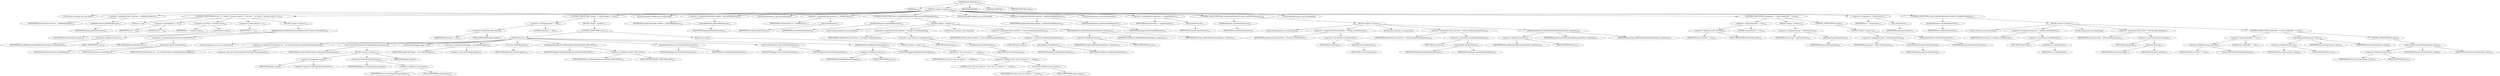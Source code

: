 digraph "initializeProject" {  
"179" [label = <(METHOD,initializeProject)<SUB>126</SUB>> ]
"10" [label = <(PARAM,this)<SUB>126</SUB>> ]
"180" [label = <(BLOCK,&lt;empty&gt;,&lt;empty&gt;)<SUB>126</SUB>> ]
"181" [label = <(LOCAL,Vector listeners: java.util.Vector)> ]
"182" [label = <(&lt;operator&gt;.assignment,Vector listeners = getBuildListeners())<SUB>127</SUB>> ]
"183" [label = <(IDENTIFIER,listeners,Vector listeners = getBuildListeners())<SUB>127</SUB>> ]
"184" [label = <(getBuildListeners,getBuildListeners())<SUB>127</SUB>> ]
"185" [label = <(IDENTIFIER,project,getBuildListeners())<SUB>127</SUB>> ]
"186" [label = <(CONTROL_STRUCTURE,for (int i = 0; Some(i &lt; listeners.size()); i++),for (int i = 0; Some(i &lt; listeners.size()); i++))<SUB>128</SUB>> ]
"187" [label = <(LOCAL,int i: int)> ]
"188" [label = <(&lt;operator&gt;.assignment,int i = 0)<SUB>128</SUB>> ]
"189" [label = <(IDENTIFIER,i,int i = 0)<SUB>128</SUB>> ]
"190" [label = <(LITERAL,0,int i = 0)<SUB>128</SUB>> ]
"191" [label = <(&lt;operator&gt;.lessThan,i &lt; listeners.size())<SUB>128</SUB>> ]
"192" [label = <(IDENTIFIER,i,i &lt; listeners.size())<SUB>128</SUB>> ]
"193" [label = <(size,listeners.size())<SUB>128</SUB>> ]
"194" [label = <(IDENTIFIER,listeners,listeners.size())<SUB>128</SUB>> ]
"195" [label = <(&lt;operator&gt;.postIncrement,i++)<SUB>128</SUB>> ]
"196" [label = <(IDENTIFIER,i,i++)<SUB>128</SUB>> ]
"197" [label = <(BLOCK,&lt;empty&gt;,&lt;empty&gt;)<SUB>128</SUB>> ]
"198" [label = <(addBuildListener,addBuildListener((BuildListener) listeners.elementAt(i)))<SUB>129</SUB>> ]
"199" [label = <(&lt;operator&gt;.fieldAccess,this.p1)<SUB>129</SUB>> ]
"200" [label = <(IDENTIFIER,this,addBuildListener((BuildListener) listeners.elementAt(i)))<SUB>129</SUB>> ]
"201" [label = <(FIELD_IDENTIFIER,p1,p1)<SUB>129</SUB>> ]
"202" [label = <(&lt;operator&gt;.cast,(BuildListener) listeners.elementAt(i))<SUB>129</SUB>> ]
"203" [label = <(TYPE_REF,BuildListener,BuildListener)<SUB>129</SUB>> ]
"204" [label = <(elementAt,listeners.elementAt(i))<SUB>129</SUB>> ]
"205" [label = <(IDENTIFIER,listeners,listeners.elementAt(i))<SUB>129</SUB>> ]
"206" [label = <(IDENTIFIER,i,listeners.elementAt(i))<SUB>129</SUB>> ]
"207" [label = <(CONTROL_STRUCTURE,if (output != null),if (output != null))<SUB>132</SUB>> ]
"208" [label = <(&lt;operator&gt;.notEquals,output != null)<SUB>132</SUB>> ]
"209" [label = <(&lt;operator&gt;.fieldAccess,this.output)<SUB>132</SUB>> ]
"210" [label = <(IDENTIFIER,this,output != null)<SUB>132</SUB>> ]
"211" [label = <(FIELD_IDENTIFIER,output,output)<SUB>132</SUB>> ]
"212" [label = <(LITERAL,null,output != null)<SUB>132</SUB>> ]
"213" [label = <(BLOCK,&lt;empty&gt;,&lt;empty&gt;)<SUB>132</SUB>> ]
"214" [label = <(CONTROL_STRUCTURE,try,try)<SUB>133</SUB>> ]
"215" [label = <(BLOCK,try,try)<SUB>133</SUB>> ]
"6" [label = <(LOCAL,PrintStream out: java.io.PrintStream)> ]
"216" [label = <(&lt;operator&gt;.assignment,PrintStream out = new PrintStream(new FileOutputStream(output)))<SUB>134</SUB>> ]
"217" [label = <(IDENTIFIER,out,PrintStream out = new PrintStream(new FileOutputStream(output)))<SUB>134</SUB>> ]
"218" [label = <(&lt;operator&gt;.alloc,new PrintStream(new FileOutputStream(output)))<SUB>134</SUB>> ]
"219" [label = <(&lt;init&gt;,new PrintStream(new FileOutputStream(output)))<SUB>134</SUB>> ]
"5" [label = <(IDENTIFIER,out,new PrintStream(new FileOutputStream(output)))<SUB>134</SUB>> ]
"220" [label = <(BLOCK,&lt;empty&gt;,&lt;empty&gt;)<SUB>134</SUB>> ]
"221" [label = <(&lt;operator&gt;.assignment,&lt;empty&gt;)> ]
"222" [label = <(IDENTIFIER,$obj2,&lt;empty&gt;)> ]
"223" [label = <(&lt;operator&gt;.alloc,new FileOutputStream(output))<SUB>134</SUB>> ]
"224" [label = <(&lt;init&gt;,new FileOutputStream(output))<SUB>134</SUB>> ]
"225" [label = <(IDENTIFIER,$obj2,new FileOutputStream(output))> ]
"226" [label = <(&lt;operator&gt;.fieldAccess,this.output)<SUB>134</SUB>> ]
"227" [label = <(IDENTIFIER,this,new FileOutputStream(output))<SUB>134</SUB>> ]
"228" [label = <(FIELD_IDENTIFIER,output,output)<SUB>134</SUB>> ]
"229" [label = <(IDENTIFIER,$obj2,&lt;empty&gt;)> ]
"8" [label = <(LOCAL,DefaultLogger logger: ANY)> ]
"230" [label = <(&lt;operator&gt;.assignment,ANY logger = new DefaultLogger())<SUB>135</SUB>> ]
"231" [label = <(IDENTIFIER,logger,ANY logger = new DefaultLogger())<SUB>135</SUB>> ]
"232" [label = <(&lt;operator&gt;.alloc,new DefaultLogger())<SUB>135</SUB>> ]
"233" [label = <(&lt;init&gt;,new DefaultLogger())<SUB>135</SUB>> ]
"7" [label = <(IDENTIFIER,logger,new DefaultLogger())<SUB>135</SUB>> ]
"234" [label = <(setMessageOutputLevel,setMessageOutputLevel(Project.MSG_INFO))<SUB>136</SUB>> ]
"235" [label = <(IDENTIFIER,logger,setMessageOutputLevel(Project.MSG_INFO))<SUB>136</SUB>> ]
"236" [label = <(&lt;operator&gt;.fieldAccess,Project.MSG_INFO)<SUB>136</SUB>> ]
"237" [label = <(IDENTIFIER,Project,setMessageOutputLevel(Project.MSG_INFO))<SUB>136</SUB>> ]
"238" [label = <(FIELD_IDENTIFIER,MSG_INFO,MSG_INFO)<SUB>136</SUB>> ]
"239" [label = <(setOutputPrintStream,setOutputPrintStream(out))<SUB>137</SUB>> ]
"240" [label = <(IDENTIFIER,logger,setOutputPrintStream(out))<SUB>137</SUB>> ]
"241" [label = <(IDENTIFIER,out,setOutputPrintStream(out))<SUB>137</SUB>> ]
"242" [label = <(setErrorPrintStream,setErrorPrintStream(out))<SUB>138</SUB>> ]
"243" [label = <(IDENTIFIER,logger,setErrorPrintStream(out))<SUB>138</SUB>> ]
"244" [label = <(IDENTIFIER,out,setErrorPrintStream(out))<SUB>138</SUB>> ]
"245" [label = <(addBuildListener,addBuildListener(logger))<SUB>139</SUB>> ]
"246" [label = <(&lt;operator&gt;.fieldAccess,this.p1)<SUB>139</SUB>> ]
"247" [label = <(IDENTIFIER,this,addBuildListener(logger))<SUB>139</SUB>> ]
"248" [label = <(FIELD_IDENTIFIER,p1,p1)<SUB>139</SUB>> ]
"249" [label = <(IDENTIFIER,logger,addBuildListener(logger))<SUB>139</SUB>> ]
"250" [label = <(BLOCK,catch,catch)> ]
"251" [label = <(BLOCK,&lt;empty&gt;,&lt;empty&gt;)<SUB>141</SUB>> ]
"252" [label = <(log,log(&quot;Ant: Can't set output to &quot; + output))<SUB>142</SUB>> ]
"9" [label = <(IDENTIFIER,this,log(&quot;Ant: Can't set output to &quot; + output))<SUB>142</SUB>> ]
"253" [label = <(&lt;operator&gt;.addition,&quot;Ant: Can't set output to &quot; + output)<SUB>142</SUB>> ]
"254" [label = <(LITERAL,&quot;Ant: Can't set output to &quot;,&quot;Ant: Can't set output to &quot; + output)<SUB>142</SUB>> ]
"255" [label = <(&lt;operator&gt;.fieldAccess,this.output)<SUB>142</SUB>> ]
"256" [label = <(IDENTIFIER,this,&quot;Ant: Can't set output to &quot; + output)<SUB>142</SUB>> ]
"257" [label = <(FIELD_IDENTIFIER,output,output)<SUB>142</SUB>> ]
"258" [label = <(LOCAL,Hashtable taskdefs: java.util.Hashtable)> ]
"259" [label = <(&lt;operator&gt;.assignment,Hashtable taskdefs = getTaskDefinitions())<SUB>146</SUB>> ]
"260" [label = <(IDENTIFIER,taskdefs,Hashtable taskdefs = getTaskDefinitions())<SUB>146</SUB>> ]
"261" [label = <(getTaskDefinitions,getTaskDefinitions())<SUB>146</SUB>> ]
"262" [label = <(IDENTIFIER,project,getTaskDefinitions())<SUB>146</SUB>> ]
"263" [label = <(LOCAL,Enumeration et: java.util.Enumeration)> ]
"264" [label = <(&lt;operator&gt;.assignment,Enumeration et = taskdefs.keys())<SUB>147</SUB>> ]
"265" [label = <(IDENTIFIER,et,Enumeration et = taskdefs.keys())<SUB>147</SUB>> ]
"266" [label = <(keys,taskdefs.keys())<SUB>147</SUB>> ]
"267" [label = <(IDENTIFIER,taskdefs,taskdefs.keys())<SUB>147</SUB>> ]
"268" [label = <(CONTROL_STRUCTURE,while (et.hasMoreElements()),while (et.hasMoreElements()))<SUB>148</SUB>> ]
"269" [label = <(hasMoreElements,et.hasMoreElements())<SUB>148</SUB>> ]
"270" [label = <(IDENTIFIER,et,et.hasMoreElements())<SUB>148</SUB>> ]
"271" [label = <(BLOCK,&lt;empty&gt;,&lt;empty&gt;)<SUB>148</SUB>> ]
"272" [label = <(LOCAL,String taskName: java.lang.String)> ]
"273" [label = <(&lt;operator&gt;.assignment,String taskName = (String) et.nextElement())<SUB>149</SUB>> ]
"274" [label = <(IDENTIFIER,taskName,String taskName = (String) et.nextElement())<SUB>149</SUB>> ]
"275" [label = <(&lt;operator&gt;.cast,(String) et.nextElement())<SUB>149</SUB>> ]
"276" [label = <(TYPE_REF,String,String)<SUB>149</SUB>> ]
"277" [label = <(nextElement,et.nextElement())<SUB>149</SUB>> ]
"278" [label = <(IDENTIFIER,et,et.nextElement())<SUB>149</SUB>> ]
"279" [label = <(LOCAL,Class taskClass: java.lang.Class)> ]
"280" [label = <(&lt;operator&gt;.assignment,Class taskClass = (Class) taskdefs.get(taskName))<SUB>150</SUB>> ]
"281" [label = <(IDENTIFIER,taskClass,Class taskClass = (Class) taskdefs.get(taskName))<SUB>150</SUB>> ]
"282" [label = <(&lt;operator&gt;.cast,(Class) taskdefs.get(taskName))<SUB>150</SUB>> ]
"283" [label = <(TYPE_REF,Class,Class)<SUB>150</SUB>> ]
"284" [label = <(get,taskdefs.get(taskName))<SUB>150</SUB>> ]
"285" [label = <(IDENTIFIER,taskdefs,taskdefs.get(taskName))<SUB>150</SUB>> ]
"286" [label = <(IDENTIFIER,taskName,taskdefs.get(taskName))<SUB>150</SUB>> ]
"287" [label = <(addTaskDefinition,addTaskDefinition(taskName, taskClass))<SUB>151</SUB>> ]
"288" [label = <(&lt;operator&gt;.fieldAccess,this.p1)<SUB>151</SUB>> ]
"289" [label = <(IDENTIFIER,this,addTaskDefinition(taskName, taskClass))<SUB>151</SUB>> ]
"290" [label = <(FIELD_IDENTIFIER,p1,p1)<SUB>151</SUB>> ]
"291" [label = <(IDENTIFIER,taskName,addTaskDefinition(taskName, taskClass))<SUB>151</SUB>> ]
"292" [label = <(IDENTIFIER,taskClass,addTaskDefinition(taskName, taskClass))<SUB>151</SUB>> ]
"293" [label = <(LOCAL,Hashtable typedefs: java.util.Hashtable)> ]
"294" [label = <(&lt;operator&gt;.assignment,Hashtable typedefs = getDataTypeDefinitions())<SUB>154</SUB>> ]
"295" [label = <(IDENTIFIER,typedefs,Hashtable typedefs = getDataTypeDefinitions())<SUB>154</SUB>> ]
"296" [label = <(getDataTypeDefinitions,getDataTypeDefinitions())<SUB>154</SUB>> ]
"297" [label = <(IDENTIFIER,project,getDataTypeDefinitions())<SUB>154</SUB>> ]
"298" [label = <(LOCAL,Enumeration e: java.util.Enumeration)> ]
"299" [label = <(&lt;operator&gt;.assignment,Enumeration e = typedefs.keys())<SUB>155</SUB>> ]
"300" [label = <(IDENTIFIER,e,Enumeration e = typedefs.keys())<SUB>155</SUB>> ]
"301" [label = <(keys,typedefs.keys())<SUB>155</SUB>> ]
"302" [label = <(IDENTIFIER,typedefs,typedefs.keys())<SUB>155</SUB>> ]
"303" [label = <(CONTROL_STRUCTURE,while (e.hasMoreElements()),while (e.hasMoreElements()))<SUB>156</SUB>> ]
"304" [label = <(hasMoreElements,e.hasMoreElements())<SUB>156</SUB>> ]
"305" [label = <(IDENTIFIER,e,e.hasMoreElements())<SUB>156</SUB>> ]
"306" [label = <(BLOCK,&lt;empty&gt;,&lt;empty&gt;)<SUB>156</SUB>> ]
"307" [label = <(LOCAL,String typeName: java.lang.String)> ]
"308" [label = <(&lt;operator&gt;.assignment,String typeName = (String) e.nextElement())<SUB>157</SUB>> ]
"309" [label = <(IDENTIFIER,typeName,String typeName = (String) e.nextElement())<SUB>157</SUB>> ]
"310" [label = <(&lt;operator&gt;.cast,(String) e.nextElement())<SUB>157</SUB>> ]
"311" [label = <(TYPE_REF,String,String)<SUB>157</SUB>> ]
"312" [label = <(nextElement,e.nextElement())<SUB>157</SUB>> ]
"313" [label = <(IDENTIFIER,e,e.nextElement())<SUB>157</SUB>> ]
"314" [label = <(LOCAL,Class typeClass: java.lang.Class)> ]
"315" [label = <(&lt;operator&gt;.assignment,Class typeClass = (Class) typedefs.get(typeName))<SUB>158</SUB>> ]
"316" [label = <(IDENTIFIER,typeClass,Class typeClass = (Class) typedefs.get(typeName))<SUB>158</SUB>> ]
"317" [label = <(&lt;operator&gt;.cast,(Class) typedefs.get(typeName))<SUB>158</SUB>> ]
"318" [label = <(TYPE_REF,Class,Class)<SUB>158</SUB>> ]
"319" [label = <(get,typedefs.get(typeName))<SUB>158</SUB>> ]
"320" [label = <(IDENTIFIER,typedefs,typedefs.get(typeName))<SUB>158</SUB>> ]
"321" [label = <(IDENTIFIER,typeName,typedefs.get(typeName))<SUB>158</SUB>> ]
"322" [label = <(addDataTypeDefinition,addDataTypeDefinition(typeName, typeClass))<SUB>159</SUB>> ]
"323" [label = <(&lt;operator&gt;.fieldAccess,this.p1)<SUB>159</SUB>> ]
"324" [label = <(IDENTIFIER,this,addDataTypeDefinition(typeName, typeClass))<SUB>159</SUB>> ]
"325" [label = <(FIELD_IDENTIFIER,p1,p1)<SUB>159</SUB>> ]
"326" [label = <(IDENTIFIER,typeName,addDataTypeDefinition(typeName, typeClass))<SUB>159</SUB>> ]
"327" [label = <(IDENTIFIER,typeClass,addDataTypeDefinition(typeName, typeClass))<SUB>159</SUB>> ]
"328" [label = <(LOCAL,Hashtable prop1: java.util.Hashtable)> ]
"329" [label = <(CONTROL_STRUCTURE,if (inheritAll == true),if (inheritAll == true))<SUB>164</SUB>> ]
"330" [label = <(&lt;operator&gt;.equals,inheritAll == true)<SUB>164</SUB>> ]
"331" [label = <(&lt;operator&gt;.fieldAccess,this.inheritAll)<SUB>164</SUB>> ]
"332" [label = <(IDENTIFIER,this,inheritAll == true)<SUB>164</SUB>> ]
"333" [label = <(FIELD_IDENTIFIER,inheritAll,inheritAll)<SUB>164</SUB>> ]
"334" [label = <(LITERAL,true,inheritAll == true)<SUB>164</SUB>> ]
"335" [label = <(BLOCK,&lt;empty&gt;,&lt;empty&gt;)<SUB>164</SUB>> ]
"336" [label = <(&lt;operator&gt;.assignment,prop1 = getProperties())<SUB>165</SUB>> ]
"337" [label = <(IDENTIFIER,prop1,prop1 = getProperties())<SUB>165</SUB>> ]
"338" [label = <(getProperties,getProperties())<SUB>165</SUB>> ]
"339" [label = <(IDENTIFIER,project,getProperties())<SUB>165</SUB>> ]
"340" [label = <(CONTROL_STRUCTURE,else,else)<SUB>167</SUB>> ]
"341" [label = <(BLOCK,&lt;empty&gt;,&lt;empty&gt;)<SUB>167</SUB>> ]
"342" [label = <(&lt;operator&gt;.assignment,prop1 = getUserProperties())<SUB>168</SUB>> ]
"343" [label = <(IDENTIFIER,prop1,prop1 = getUserProperties())<SUB>168</SUB>> ]
"344" [label = <(getUserProperties,getUserProperties())<SUB>168</SUB>> ]
"345" [label = <(IDENTIFIER,project,getUserProperties())<SUB>168</SUB>> ]
"346" [label = <(setSystemProperties,setSystemProperties())<SUB>172</SUB>> ]
"347" [label = <(IDENTIFIER,project,setSystemProperties())<SUB>172</SUB>> ]
"348" [label = <(&lt;operator&gt;.assignment,e = prop1.keys())<SUB>175</SUB>> ]
"349" [label = <(IDENTIFIER,e,e = prop1.keys())<SUB>175</SUB>> ]
"350" [label = <(keys,prop1.keys())<SUB>175</SUB>> ]
"351" [label = <(IDENTIFIER,prop1,prop1.keys())<SUB>175</SUB>> ]
"352" [label = <(CONTROL_STRUCTURE,while (e.hasMoreElements()),while (e.hasMoreElements()))<SUB>176</SUB>> ]
"353" [label = <(hasMoreElements,e.hasMoreElements())<SUB>176</SUB>> ]
"354" [label = <(IDENTIFIER,e,e.hasMoreElements())<SUB>176</SUB>> ]
"355" [label = <(BLOCK,&lt;empty&gt;,&lt;empty&gt;)<SUB>176</SUB>> ]
"356" [label = <(LOCAL,String arg: java.lang.String)> ]
"357" [label = <(&lt;operator&gt;.assignment,String arg = (String) e.nextElement())<SUB>177</SUB>> ]
"358" [label = <(IDENTIFIER,arg,String arg = (String) e.nextElement())<SUB>177</SUB>> ]
"359" [label = <(&lt;operator&gt;.cast,(String) e.nextElement())<SUB>177</SUB>> ]
"360" [label = <(TYPE_REF,String,String)<SUB>177</SUB>> ]
"361" [label = <(nextElement,e.nextElement())<SUB>177</SUB>> ]
"362" [label = <(IDENTIFIER,e,e.nextElement())<SUB>177</SUB>> ]
"363" [label = <(LOCAL,String value: java.lang.String)> ]
"364" [label = <(&lt;operator&gt;.assignment,String value = (String) prop1.get(arg))<SUB>178</SUB>> ]
"365" [label = <(IDENTIFIER,value,String value = (String) prop1.get(arg))<SUB>178</SUB>> ]
"366" [label = <(&lt;operator&gt;.cast,(String) prop1.get(arg))<SUB>178</SUB>> ]
"367" [label = <(TYPE_REF,String,String)<SUB>178</SUB>> ]
"368" [label = <(get,prop1.get(arg))<SUB>178</SUB>> ]
"369" [label = <(IDENTIFIER,prop1,prop1.get(arg))<SUB>178</SUB>> ]
"370" [label = <(IDENTIFIER,arg,prop1.get(arg))<SUB>178</SUB>> ]
"371" [label = <(CONTROL_STRUCTURE,if (inheritAll == true),if (inheritAll == true))<SUB>179</SUB>> ]
"372" [label = <(&lt;operator&gt;.equals,inheritAll == true)<SUB>179</SUB>> ]
"373" [label = <(&lt;operator&gt;.fieldAccess,this.inheritAll)<SUB>179</SUB>> ]
"374" [label = <(IDENTIFIER,this,inheritAll == true)<SUB>179</SUB>> ]
"375" [label = <(FIELD_IDENTIFIER,inheritAll,inheritAll)<SUB>179</SUB>> ]
"376" [label = <(LITERAL,true,inheritAll == true)<SUB>179</SUB>> ]
"377" [label = <(setProperty,setProperty(arg, value))<SUB>180</SUB>> ]
"378" [label = <(&lt;operator&gt;.fieldAccess,this.p1)<SUB>180</SUB>> ]
"379" [label = <(IDENTIFIER,this,setProperty(arg, value))<SUB>180</SUB>> ]
"380" [label = <(FIELD_IDENTIFIER,p1,p1)<SUB>180</SUB>> ]
"381" [label = <(IDENTIFIER,arg,setProperty(arg, value))<SUB>180</SUB>> ]
"382" [label = <(IDENTIFIER,value,setProperty(arg, value))<SUB>180</SUB>> ]
"383" [label = <(CONTROL_STRUCTURE,else,else)<SUB>182</SUB>> ]
"384" [label = <(setUserProperty,setUserProperty(arg, value))<SUB>182</SUB>> ]
"385" [label = <(&lt;operator&gt;.fieldAccess,this.p1)<SUB>182</SUB>> ]
"386" [label = <(IDENTIFIER,this,setUserProperty(arg, value))<SUB>182</SUB>> ]
"387" [label = <(FIELD_IDENTIFIER,p1,p1)<SUB>182</SUB>> ]
"388" [label = <(IDENTIFIER,arg,setUserProperty(arg, value))<SUB>182</SUB>> ]
"389" [label = <(IDENTIFIER,value,setUserProperty(arg, value))<SUB>182</SUB>> ]
"390" [label = <(MODIFIER,PRIVATE)> ]
"391" [label = <(MODIFIER,VIRTUAL)> ]
"392" [label = <(METHOD_RETURN,void)<SUB>126</SUB>> ]
  "179" -> "10" 
  "179" -> "180" 
  "179" -> "390" 
  "179" -> "391" 
  "179" -> "392" 
  "180" -> "181" 
  "180" -> "182" 
  "180" -> "186" 
  "180" -> "207" 
  "180" -> "258" 
  "180" -> "259" 
  "180" -> "263" 
  "180" -> "264" 
  "180" -> "268" 
  "180" -> "293" 
  "180" -> "294" 
  "180" -> "298" 
  "180" -> "299" 
  "180" -> "303" 
  "180" -> "328" 
  "180" -> "329" 
  "180" -> "348" 
  "180" -> "352" 
  "182" -> "183" 
  "182" -> "184" 
  "184" -> "185" 
  "186" -> "187" 
  "186" -> "188" 
  "186" -> "191" 
  "186" -> "195" 
  "186" -> "197" 
  "188" -> "189" 
  "188" -> "190" 
  "191" -> "192" 
  "191" -> "193" 
  "193" -> "194" 
  "195" -> "196" 
  "197" -> "198" 
  "198" -> "199" 
  "198" -> "202" 
  "199" -> "200" 
  "199" -> "201" 
  "202" -> "203" 
  "202" -> "204" 
  "204" -> "205" 
  "204" -> "206" 
  "207" -> "208" 
  "207" -> "213" 
  "208" -> "209" 
  "208" -> "212" 
  "209" -> "210" 
  "209" -> "211" 
  "213" -> "214" 
  "214" -> "215" 
  "214" -> "250" 
  "215" -> "6" 
  "215" -> "216" 
  "215" -> "219" 
  "215" -> "8" 
  "215" -> "230" 
  "215" -> "233" 
  "215" -> "234" 
  "215" -> "239" 
  "215" -> "242" 
  "215" -> "245" 
  "216" -> "217" 
  "216" -> "218" 
  "219" -> "5" 
  "219" -> "220" 
  "220" -> "221" 
  "220" -> "224" 
  "220" -> "229" 
  "221" -> "222" 
  "221" -> "223" 
  "224" -> "225" 
  "224" -> "226" 
  "226" -> "227" 
  "226" -> "228" 
  "230" -> "231" 
  "230" -> "232" 
  "233" -> "7" 
  "234" -> "235" 
  "234" -> "236" 
  "236" -> "237" 
  "236" -> "238" 
  "239" -> "240" 
  "239" -> "241" 
  "242" -> "243" 
  "242" -> "244" 
  "245" -> "246" 
  "245" -> "249" 
  "246" -> "247" 
  "246" -> "248" 
  "250" -> "251" 
  "251" -> "252" 
  "252" -> "9" 
  "252" -> "253" 
  "253" -> "254" 
  "253" -> "255" 
  "255" -> "256" 
  "255" -> "257" 
  "259" -> "260" 
  "259" -> "261" 
  "261" -> "262" 
  "264" -> "265" 
  "264" -> "266" 
  "266" -> "267" 
  "268" -> "269" 
  "268" -> "271" 
  "269" -> "270" 
  "271" -> "272" 
  "271" -> "273" 
  "271" -> "279" 
  "271" -> "280" 
  "271" -> "287" 
  "273" -> "274" 
  "273" -> "275" 
  "275" -> "276" 
  "275" -> "277" 
  "277" -> "278" 
  "280" -> "281" 
  "280" -> "282" 
  "282" -> "283" 
  "282" -> "284" 
  "284" -> "285" 
  "284" -> "286" 
  "287" -> "288" 
  "287" -> "291" 
  "287" -> "292" 
  "288" -> "289" 
  "288" -> "290" 
  "294" -> "295" 
  "294" -> "296" 
  "296" -> "297" 
  "299" -> "300" 
  "299" -> "301" 
  "301" -> "302" 
  "303" -> "304" 
  "303" -> "306" 
  "304" -> "305" 
  "306" -> "307" 
  "306" -> "308" 
  "306" -> "314" 
  "306" -> "315" 
  "306" -> "322" 
  "308" -> "309" 
  "308" -> "310" 
  "310" -> "311" 
  "310" -> "312" 
  "312" -> "313" 
  "315" -> "316" 
  "315" -> "317" 
  "317" -> "318" 
  "317" -> "319" 
  "319" -> "320" 
  "319" -> "321" 
  "322" -> "323" 
  "322" -> "326" 
  "322" -> "327" 
  "323" -> "324" 
  "323" -> "325" 
  "329" -> "330" 
  "329" -> "335" 
  "329" -> "340" 
  "330" -> "331" 
  "330" -> "334" 
  "331" -> "332" 
  "331" -> "333" 
  "335" -> "336" 
  "336" -> "337" 
  "336" -> "338" 
  "338" -> "339" 
  "340" -> "341" 
  "341" -> "342" 
  "341" -> "346" 
  "342" -> "343" 
  "342" -> "344" 
  "344" -> "345" 
  "346" -> "347" 
  "348" -> "349" 
  "348" -> "350" 
  "350" -> "351" 
  "352" -> "353" 
  "352" -> "355" 
  "353" -> "354" 
  "355" -> "356" 
  "355" -> "357" 
  "355" -> "363" 
  "355" -> "364" 
  "355" -> "371" 
  "357" -> "358" 
  "357" -> "359" 
  "359" -> "360" 
  "359" -> "361" 
  "361" -> "362" 
  "364" -> "365" 
  "364" -> "366" 
  "366" -> "367" 
  "366" -> "368" 
  "368" -> "369" 
  "368" -> "370" 
  "371" -> "372" 
  "371" -> "377" 
  "371" -> "383" 
  "372" -> "373" 
  "372" -> "376" 
  "373" -> "374" 
  "373" -> "375" 
  "377" -> "378" 
  "377" -> "381" 
  "377" -> "382" 
  "378" -> "379" 
  "378" -> "380" 
  "383" -> "384" 
  "384" -> "385" 
  "384" -> "388" 
  "384" -> "389" 
  "385" -> "386" 
  "385" -> "387" 
}
